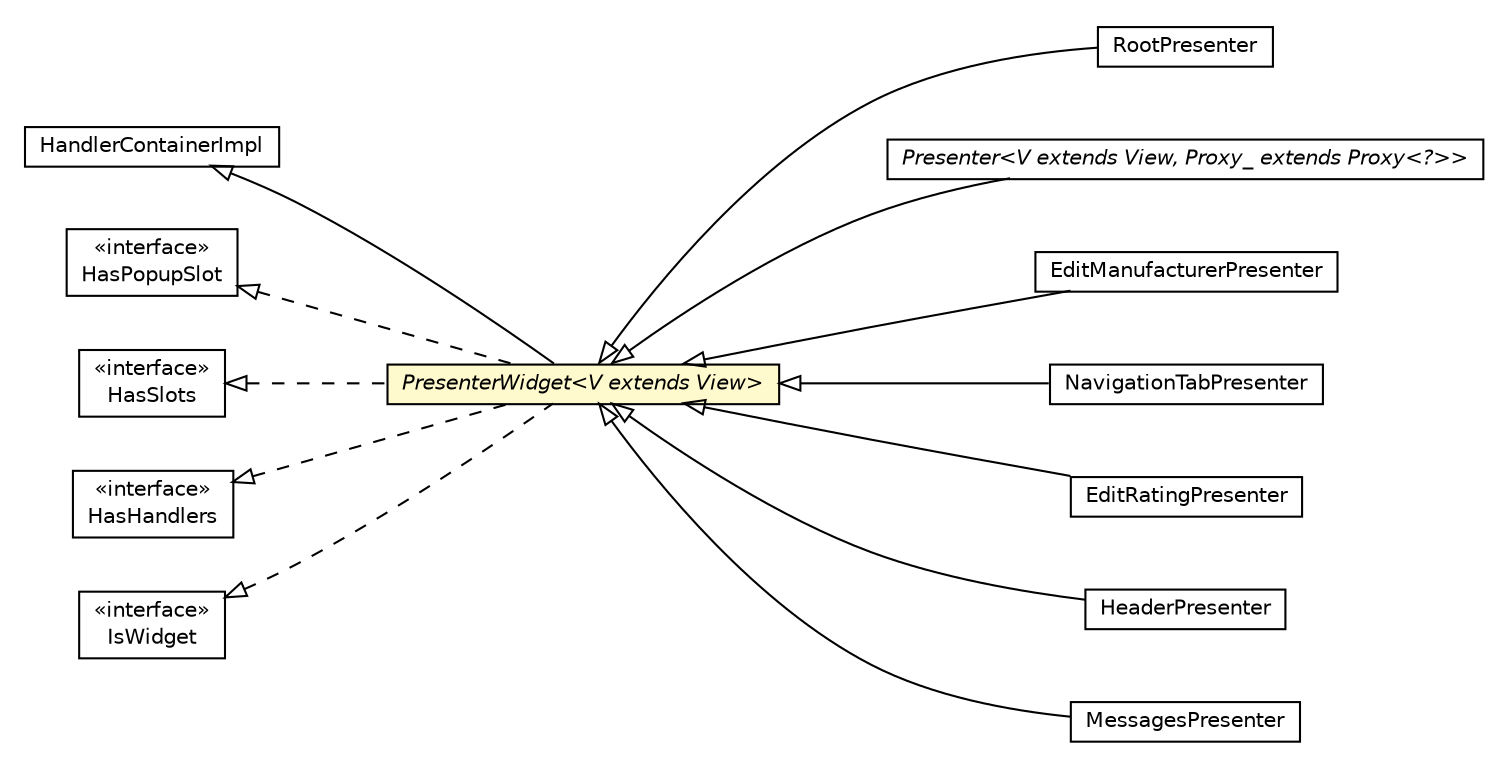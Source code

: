 #!/usr/local/bin/dot
#
# Class diagram 
# Generated by UMLGraph version R5_6-24-gf6e263 (http://www.umlgraph.org/)
#

digraph G {
	edge [fontname="Helvetica",fontsize=10,labelfontname="Helvetica",labelfontsize=10];
	node [fontname="Helvetica",fontsize=10,shape=plaintext];
	nodesep=0.25;
	ranksep=0.5;
	rankdir=LR;
	// com.gwtplatform.mvp.client.PresenterWidget<V extends com.gwtplatform.mvp.client.View>
	c296968 [label=<<table title="com.gwtplatform.mvp.client.PresenterWidget" border="0" cellborder="1" cellspacing="0" cellpadding="2" port="p" bgcolor="lemonChiffon" href="./PresenterWidget.html">
		<tr><td><table border="0" cellspacing="0" cellpadding="1">
<tr><td align="center" balign="center"><font face="Helvetica-Oblique"> PresenterWidget&lt;V extends View&gt; </font></td></tr>
		</table></td></tr>
		</table>>, URL="./PresenterWidget.html", fontname="Helvetica", fontcolor="black", fontsize=10.0];
	// com.gwtplatform.mvp.client.RootPresenter
	c296979 [label=<<table title="com.gwtplatform.mvp.client.RootPresenter" border="0" cellborder="1" cellspacing="0" cellpadding="2" port="p" href="./RootPresenter.html">
		<tr><td><table border="0" cellspacing="0" cellpadding="1">
<tr><td align="center" balign="center"> RootPresenter </td></tr>
		</table></td></tr>
		</table>>, URL="./RootPresenter.html", fontname="Helvetica", fontcolor="black", fontsize=10.0];
	// com.gwtplatform.mvp.client.HandlerContainerImpl
	c296984 [label=<<table title="com.gwtplatform.mvp.client.HandlerContainerImpl" border="0" cellborder="1" cellspacing="0" cellpadding="2" port="p" href="./HandlerContainerImpl.html">
		<tr><td><table border="0" cellspacing="0" cellpadding="1">
<tr><td align="center" balign="center"> HandlerContainerImpl </td></tr>
		</table></td></tr>
		</table>>, URL="./HandlerContainerImpl.html", fontname="Helvetica", fontcolor="black", fontsize=10.0];
	// com.gwtplatform.mvp.client.HasPopupSlot
	c296987 [label=<<table title="com.gwtplatform.mvp.client.HasPopupSlot" border="0" cellborder="1" cellspacing="0" cellpadding="2" port="p" href="./HasPopupSlot.html">
		<tr><td><table border="0" cellspacing="0" cellpadding="1">
<tr><td align="center" balign="center"> &#171;interface&#187; </td></tr>
<tr><td align="center" balign="center"> HasPopupSlot </td></tr>
		</table></td></tr>
		</table>>, URL="./HasPopupSlot.html", fontname="Helvetica", fontcolor="black", fontsize=10.0];
	// com.gwtplatform.mvp.client.Presenter<V extends com.gwtplatform.mvp.client.View, Proxy_ extends com.gwtplatform.mvp.client.proxy.Proxy<?>>
	c296988 [label=<<table title="com.gwtplatform.mvp.client.Presenter" border="0" cellborder="1" cellspacing="0" cellpadding="2" port="p" href="./Presenter.html">
		<tr><td><table border="0" cellspacing="0" cellpadding="1">
<tr><td align="center" balign="center"><font face="Helvetica-Oblique"> Presenter&lt;V extends View, Proxy_ extends Proxy&lt;?&gt;&gt; </font></td></tr>
		</table></td></tr>
		</table>>, URL="./Presenter.html", fontname="Helvetica", fontcolor="black", fontsize=10.0];
	// com.gwtplatform.mvp.client.HasSlots
	c296996 [label=<<table title="com.gwtplatform.mvp.client.HasSlots" border="0" cellborder="1" cellspacing="0" cellpadding="2" port="p" href="./HasSlots.html">
		<tr><td><table border="0" cellspacing="0" cellpadding="1">
<tr><td align="center" balign="center"> &#171;interface&#187; </td></tr>
<tr><td align="center" balign="center"> HasSlots </td></tr>
		</table></td></tr>
		</table>>, URL="./HasSlots.html", fontname="Helvetica", fontcolor="black", fontsize=10.0];
	// com.gwtplatform.carstore.client.application.manufacturer.ui.EditManufacturerPresenter
	c297252 [label=<<table title="com.gwtplatform.carstore.client.application.manufacturer.ui.EditManufacturerPresenter" border="0" cellborder="1" cellspacing="0" cellpadding="2" port="p" href="../../carstore/client/application/manufacturer/ui/EditManufacturerPresenter.html">
		<tr><td><table border="0" cellspacing="0" cellpadding="1">
<tr><td align="center" balign="center"> EditManufacturerPresenter </td></tr>
		</table></td></tr>
		</table>>, URL="../../carstore/client/application/manufacturer/ui/EditManufacturerPresenter.html", fontname="Helvetica", fontcolor="black", fontsize=10.0];
	// com.gwtplatform.carstore.client.application.cars.car.navigation.NavigationTabPresenter
	c297293 [label=<<table title="com.gwtplatform.carstore.client.application.cars.car.navigation.NavigationTabPresenter" border="0" cellborder="1" cellspacing="0" cellpadding="2" port="p" href="../../carstore/client/application/cars/car/navigation/NavigationTabPresenter.html">
		<tr><td><table border="0" cellspacing="0" cellpadding="1">
<tr><td align="center" balign="center"> NavigationTabPresenter </td></tr>
		</table></td></tr>
		</table>>, URL="../../carstore/client/application/cars/car/navigation/NavigationTabPresenter.html", fontname="Helvetica", fontcolor="black", fontsize=10.0];
	// com.gwtplatform.carstore.client.application.rating.ui.EditRatingPresenter
	c297342 [label=<<table title="com.gwtplatform.carstore.client.application.rating.ui.EditRatingPresenter" border="0" cellborder="1" cellspacing="0" cellpadding="2" port="p" href="../../carstore/client/application/rating/ui/EditRatingPresenter.html">
		<tr><td><table border="0" cellspacing="0" cellpadding="1">
<tr><td align="center" balign="center"> EditRatingPresenter </td></tr>
		</table></td></tr>
		</table>>, URL="../../carstore/client/application/rating/ui/EditRatingPresenter.html", fontname="Helvetica", fontcolor="black", fontsize=10.0];
	// com.gwtplatform.carstore.client.application.widget.header.HeaderPresenter
	c297363 [label=<<table title="com.gwtplatform.carstore.client.application.widget.header.HeaderPresenter" border="0" cellborder="1" cellspacing="0" cellpadding="2" port="p" href="../../carstore/client/application/widget/header/HeaderPresenter.html">
		<tr><td><table border="0" cellspacing="0" cellpadding="1">
<tr><td align="center" balign="center"> HeaderPresenter </td></tr>
		</table></td></tr>
		</table>>, URL="../../carstore/client/application/widget/header/HeaderPresenter.html", fontname="Helvetica", fontcolor="black", fontsize=10.0];
	// com.gwtplatform.carstore.client.application.widget.message.MessagesPresenter
	c297368 [label=<<table title="com.gwtplatform.carstore.client.application.widget.message.MessagesPresenter" border="0" cellborder="1" cellspacing="0" cellpadding="2" port="p" href="../../carstore/client/application/widget/message/MessagesPresenter.html">
		<tr><td><table border="0" cellspacing="0" cellpadding="1">
<tr><td align="center" balign="center"> MessagesPresenter </td></tr>
		</table></td></tr>
		</table>>, URL="../../carstore/client/application/widget/message/MessagesPresenter.html", fontname="Helvetica", fontcolor="black", fontsize=10.0];
	//com.gwtplatform.mvp.client.PresenterWidget<V extends com.gwtplatform.mvp.client.View> extends com.gwtplatform.mvp.client.HandlerContainerImpl
	c296984:p -> c296968:p [dir=back,arrowtail=empty];
	//com.gwtplatform.mvp.client.PresenterWidget<V extends com.gwtplatform.mvp.client.View> implements com.google.gwt.event.shared.HasHandlers
	c297378:p -> c296968:p [dir=back,arrowtail=empty,style=dashed];
	//com.gwtplatform.mvp.client.PresenterWidget<V extends com.gwtplatform.mvp.client.View> implements com.gwtplatform.mvp.client.HasSlots
	c296996:p -> c296968:p [dir=back,arrowtail=empty,style=dashed];
	//com.gwtplatform.mvp.client.PresenterWidget<V extends com.gwtplatform.mvp.client.View> implements com.gwtplatform.mvp.client.HasPopupSlot
	c296987:p -> c296968:p [dir=back,arrowtail=empty,style=dashed];
	//com.gwtplatform.mvp.client.PresenterWidget<V extends com.gwtplatform.mvp.client.View> implements com.google.gwt.user.client.ui.IsWidget
	c297379:p -> c296968:p [dir=back,arrowtail=empty,style=dashed];
	//com.gwtplatform.mvp.client.RootPresenter extends com.gwtplatform.mvp.client.PresenterWidget<com.gwtplatform.mvp.client.RootPresenter.RootView>
	c296968:p -> c296979:p [dir=back,arrowtail=empty];
	//com.gwtplatform.mvp.client.Presenter<V extends com.gwtplatform.mvp.client.View, Proxy_ extends com.gwtplatform.mvp.client.proxy.Proxy<?>> extends com.gwtplatform.mvp.client.PresenterWidget<V>
	c296968:p -> c296988:p [dir=back,arrowtail=empty];
	//com.gwtplatform.carstore.client.application.manufacturer.ui.EditManufacturerPresenter extends com.gwtplatform.mvp.client.PresenterWidget<com.gwtplatform.carstore.client.application.manufacturer.ui.EditManufacturerPresenter.MyView>
	c296968:p -> c297252:p [dir=back,arrowtail=empty];
	//com.gwtplatform.carstore.client.application.cars.car.navigation.NavigationTabPresenter extends com.gwtplatform.mvp.client.PresenterWidget<com.gwtplatform.carstore.client.application.cars.car.navigation.NavigationTabPresenter.MyView>
	c296968:p -> c297293:p [dir=back,arrowtail=empty];
	//com.gwtplatform.carstore.client.application.rating.ui.EditRatingPresenter extends com.gwtplatform.mvp.client.PresenterWidget<com.gwtplatform.carstore.client.application.rating.ui.EditRatingPresenter.MyView>
	c296968:p -> c297342:p [dir=back,arrowtail=empty];
	//com.gwtplatform.carstore.client.application.widget.header.HeaderPresenter extends com.gwtplatform.mvp.client.PresenterWidget<com.gwtplatform.carstore.client.application.widget.header.HeaderPresenter.MyView>
	c296968:p -> c297363:p [dir=back,arrowtail=empty];
	//com.gwtplatform.carstore.client.application.widget.message.MessagesPresenter extends com.gwtplatform.mvp.client.PresenterWidget<com.gwtplatform.carstore.client.application.widget.message.MessagesPresenter.MyView>
	c296968:p -> c297368:p [dir=back,arrowtail=empty];
	// com.google.gwt.event.shared.HasHandlers
	c297378 [label=<<table title="com.google.gwt.event.shared.HasHandlers" border="0" cellborder="1" cellspacing="0" cellpadding="2" port="p" href="http://google-web-toolkit.googlecode.com/svn/javadoc/latest/com/google/gwt/event/shared/HasHandlers.html">
		<tr><td><table border="0" cellspacing="0" cellpadding="1">
<tr><td align="center" balign="center"> &#171;interface&#187; </td></tr>
<tr><td align="center" balign="center"> HasHandlers </td></tr>
		</table></td></tr>
		</table>>, URL="http://google-web-toolkit.googlecode.com/svn/javadoc/latest/com/google/gwt/event/shared/HasHandlers.html", fontname="Helvetica", fontcolor="black", fontsize=10.0];
	// com.google.gwt.user.client.ui.IsWidget
	c297379 [label=<<table title="com.google.gwt.user.client.ui.IsWidget" border="0" cellborder="1" cellspacing="0" cellpadding="2" port="p" href="http://google-web-toolkit.googlecode.com/svn/javadoc/latest/com/google/gwt/user/client/ui/IsWidget.html">
		<tr><td><table border="0" cellspacing="0" cellpadding="1">
<tr><td align="center" balign="center"> &#171;interface&#187; </td></tr>
<tr><td align="center" balign="center"> IsWidget </td></tr>
		</table></td></tr>
		</table>>, URL="http://google-web-toolkit.googlecode.com/svn/javadoc/latest/com/google/gwt/user/client/ui/IsWidget.html", fontname="Helvetica", fontcolor="black", fontsize=10.0];
}

